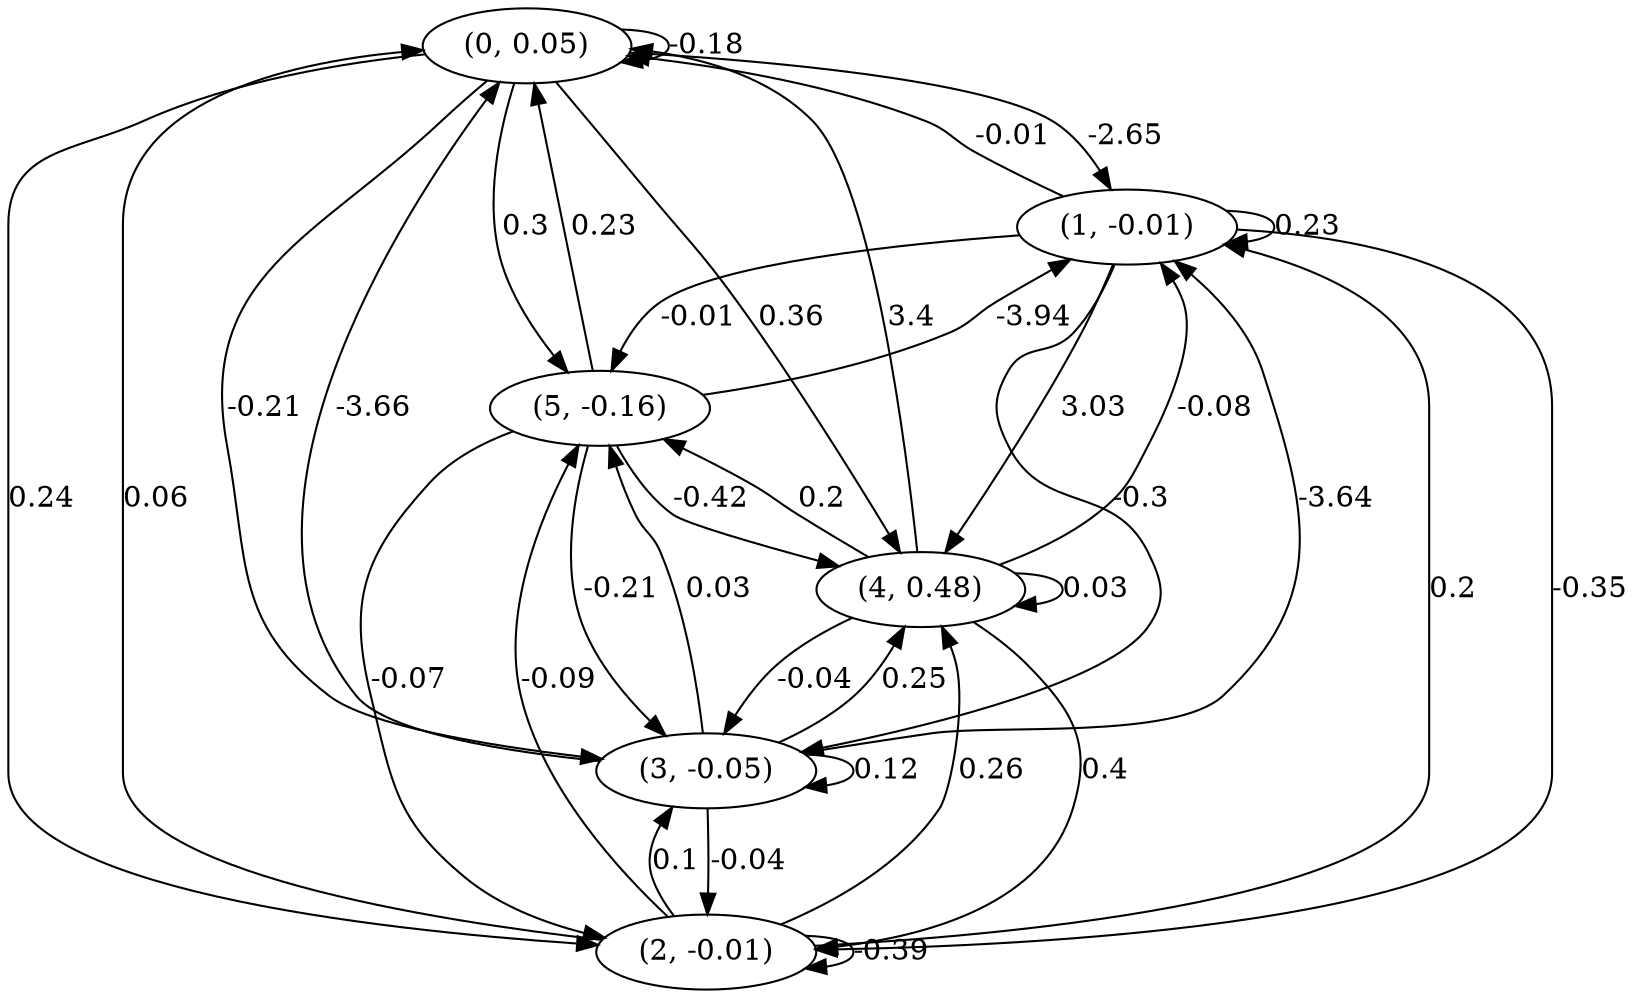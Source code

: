 digraph {
    0 [ label = "(0, 0.05)" ]
    1 [ label = "(1, -0.01)" ]
    2 [ label = "(2, -0.01)" ]
    3 [ label = "(3, -0.05)" ]
    4 [ label = "(4, 0.48)" ]
    5 [ label = "(5, -0.16)" ]
    0 -> 0 [ label = "-0.18" ]
    1 -> 1 [ label = "0.23" ]
    2 -> 2 [ label = "-0.39" ]
    3 -> 3 [ label = "0.12" ]
    4 -> 4 [ label = "0.03" ]
    1 -> 0 [ label = "-0.01" ]
    2 -> 0 [ label = "0.06" ]
    3 -> 0 [ label = "-3.66" ]
    4 -> 0 [ label = "3.4" ]
    5 -> 0 [ label = "0.23" ]
    0 -> 1 [ label = "-2.65" ]
    2 -> 1 [ label = "0.2" ]
    3 -> 1 [ label = "-3.64" ]
    4 -> 1 [ label = "-0.08" ]
    5 -> 1 [ label = "-3.94" ]
    0 -> 2 [ label = "0.24" ]
    1 -> 2 [ label = "-0.35" ]
    3 -> 2 [ label = "-0.04" ]
    4 -> 2 [ label = "0.4" ]
    5 -> 2 [ label = "-0.07" ]
    0 -> 3 [ label = "-0.21" ]
    1 -> 3 [ label = "-0.3" ]
    2 -> 3 [ label = "0.1" ]
    4 -> 3 [ label = "-0.04" ]
    5 -> 3 [ label = "-0.21" ]
    0 -> 4 [ label = "0.36" ]
    1 -> 4 [ label = "3.03" ]
    2 -> 4 [ label = "0.26" ]
    3 -> 4 [ label = "0.25" ]
    5 -> 4 [ label = "-0.42" ]
    0 -> 5 [ label = "0.3" ]
    1 -> 5 [ label = "-0.01" ]
    2 -> 5 [ label = "-0.09" ]
    3 -> 5 [ label = "0.03" ]
    4 -> 5 [ label = "0.2" ]
}


